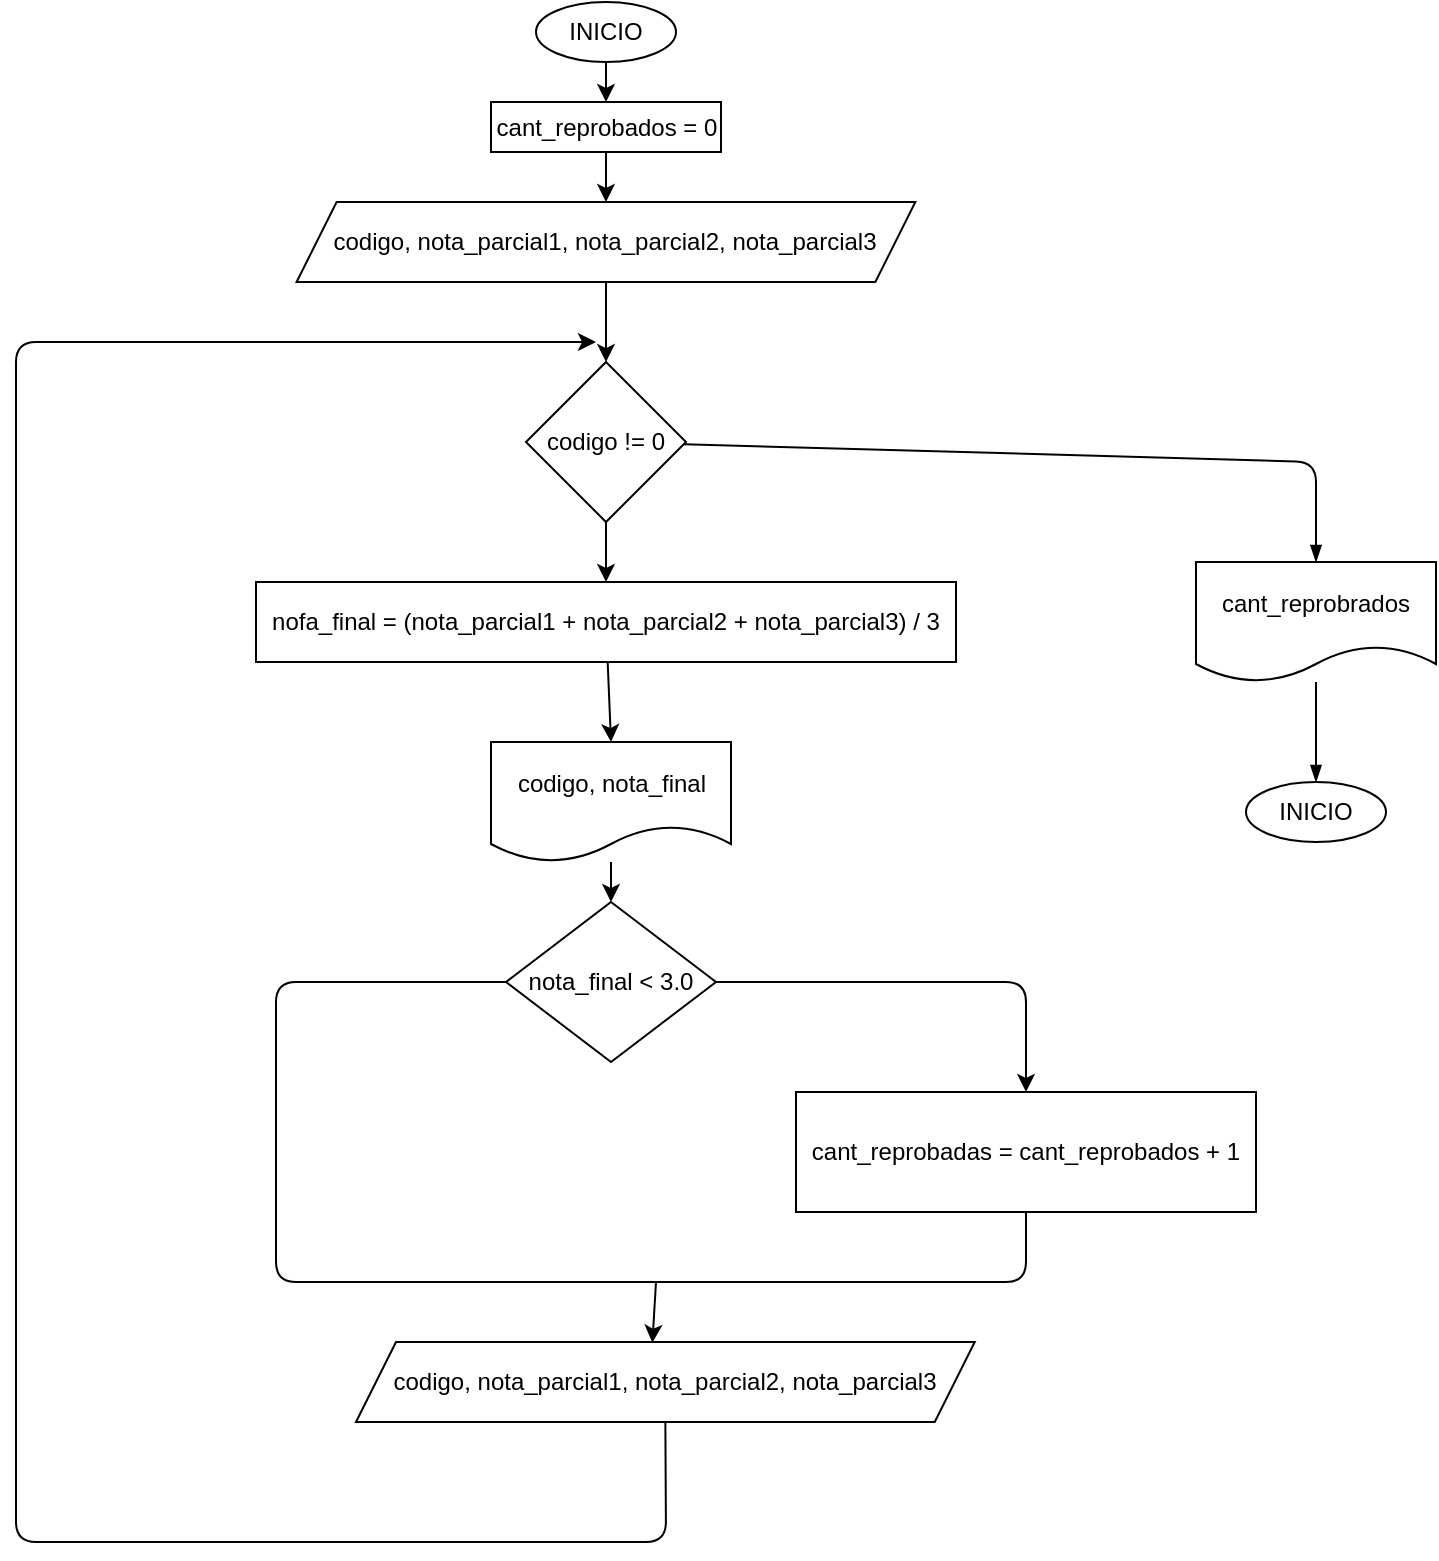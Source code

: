 <mxfile>
    <diagram id="_IeYbaV5PpUlAzIXaECQ" name="Página-1">
        <mxGraphModel dx="1505" dy="476" grid="1" gridSize="10" guides="1" tooltips="1" connect="1" arrows="1" fold="1" page="1" pageScale="1" pageWidth="827" pageHeight="1169" math="0" shadow="0">
            <root>
                <mxCell id="0"/>
                <mxCell id="1" parent="0"/>
                <mxCell id="4" value="" style="edgeStyle=none;html=1;" edge="1" parent="1" source="2" target="3">
                    <mxGeometry relative="1" as="geometry"/>
                </mxCell>
                <mxCell id="2" value="INICIO" style="ellipse;whiteSpace=wrap;html=1;" vertex="1" parent="1">
                    <mxGeometry x="140" y="10" width="70" height="30" as="geometry"/>
                </mxCell>
                <mxCell id="7" style="edgeStyle=none;html=1;" edge="1" parent="1" source="3" target="5">
                    <mxGeometry relative="1" as="geometry"/>
                </mxCell>
                <mxCell id="3" value="cant_reprobados = 0" style="whiteSpace=wrap;html=1;" vertex="1" parent="1">
                    <mxGeometry x="117.5" y="60" width="115" height="25" as="geometry"/>
                </mxCell>
                <mxCell id="9" value="" style="edgeStyle=none;html=1;" edge="1" parent="1" source="5" target="8">
                    <mxGeometry relative="1" as="geometry"/>
                </mxCell>
                <mxCell id="5" value="codigo, nota_parcial1, nota_parcial2, nota_parcial3" style="shape=parallelogram;perimeter=parallelogramPerimeter;whiteSpace=wrap;html=1;fixedSize=1;" vertex="1" parent="1">
                    <mxGeometry x="20.31" y="110" width="309.37" height="40" as="geometry"/>
                </mxCell>
                <mxCell id="11" value="" style="edgeStyle=none;html=1;" edge="1" parent="1" source="8" target="10">
                    <mxGeometry relative="1" as="geometry"/>
                </mxCell>
                <mxCell id="27" style="edgeStyle=none;html=1;entryX=0.5;entryY=0;entryDx=0;entryDy=0;endArrow=blockThin;endFill=1;" edge="1" parent="1" source="8" target="26">
                    <mxGeometry relative="1" as="geometry">
                        <Array as="points">
                            <mxPoint x="530" y="240"/>
                        </Array>
                    </mxGeometry>
                </mxCell>
                <mxCell id="8" value="codigo != 0" style="rhombus;whiteSpace=wrap;html=1;" vertex="1" parent="1">
                    <mxGeometry x="135" y="190" width="80" height="80" as="geometry"/>
                </mxCell>
                <mxCell id="18" style="edgeStyle=none;html=1;entryX=0.5;entryY=0;entryDx=0;entryDy=0;" edge="1" parent="1" source="10" target="12">
                    <mxGeometry relative="1" as="geometry"/>
                </mxCell>
                <mxCell id="10" value="nofa_final = (nota_parcial1 + nota_parcial2 + nota_parcial3) / 3" style="whiteSpace=wrap;html=1;" vertex="1" parent="1">
                    <mxGeometry y="300" width="350" height="40" as="geometry"/>
                </mxCell>
                <mxCell id="16" value="" style="edgeStyle=none;html=1;" edge="1" parent="1" source="12" target="15">
                    <mxGeometry relative="1" as="geometry"/>
                </mxCell>
                <mxCell id="12" value="codigo, nota_final" style="shape=document;whiteSpace=wrap;html=1;boundedLbl=1;" vertex="1" parent="1">
                    <mxGeometry x="117.5" y="380" width="120" height="60" as="geometry"/>
                </mxCell>
                <mxCell id="21" value="" style="edgeStyle=none;html=1;" edge="1" parent="1" source="15" target="20">
                    <mxGeometry relative="1" as="geometry">
                        <Array as="points">
                            <mxPoint x="385" y="500"/>
                        </Array>
                    </mxGeometry>
                </mxCell>
                <mxCell id="22" style="edgeStyle=none;html=1;endArrow=none;endFill=0;" edge="1" parent="1" source="15" target="20">
                    <mxGeometry relative="1" as="geometry">
                        <Array as="points">
                            <mxPoint x="10" y="500"/>
                            <mxPoint x="10" y="650"/>
                            <mxPoint x="385" y="650"/>
                        </Array>
                    </mxGeometry>
                </mxCell>
                <mxCell id="15" value="nota_final &amp;lt; 3.0" style="rhombus;whiteSpace=wrap;html=1;" vertex="1" parent="1">
                    <mxGeometry x="125" y="460" width="105" height="80" as="geometry"/>
                </mxCell>
                <mxCell id="20" value="cant_reprobadas = cant_reprobados + 1" style="whiteSpace=wrap;html=1;" vertex="1" parent="1">
                    <mxGeometry x="270" y="555" width="230" height="60" as="geometry"/>
                </mxCell>
                <mxCell id="23" value="codigo, nota_parcial1, nota_parcial2, nota_parcial3" style="shape=parallelogram;perimeter=parallelogramPerimeter;whiteSpace=wrap;html=1;fixedSize=1;" vertex="1" parent="1">
                    <mxGeometry x="50" y="680" width="309.37" height="40" as="geometry"/>
                </mxCell>
                <mxCell id="24" value="" style="endArrow=classic;html=1;entryX=0.479;entryY=0.009;entryDx=0;entryDy=0;entryPerimeter=0;" edge="1" parent="1" target="23">
                    <mxGeometry width="50" height="50" relative="1" as="geometry">
                        <mxPoint x="200" y="650" as="sourcePoint"/>
                        <mxPoint x="220" y="650" as="targetPoint"/>
                    </mxGeometry>
                </mxCell>
                <mxCell id="25" value="" style="endArrow=classic;html=1;exitX=0.5;exitY=1;exitDx=0;exitDy=0;" edge="1" parent="1" source="23">
                    <mxGeometry width="50" height="50" relative="1" as="geometry">
                        <mxPoint x="200" y="770" as="sourcePoint"/>
                        <mxPoint x="170" y="180" as="targetPoint"/>
                        <Array as="points">
                            <mxPoint x="205" y="780"/>
                            <mxPoint x="-120" y="780"/>
                            <mxPoint x="-120" y="180"/>
                        </Array>
                    </mxGeometry>
                </mxCell>
                <mxCell id="31" style="edgeStyle=none;html=1;entryX=0.5;entryY=0;entryDx=0;entryDy=0;endArrow=blockThin;endFill=1;" edge="1" parent="1" source="26" target="28">
                    <mxGeometry relative="1" as="geometry"/>
                </mxCell>
                <mxCell id="26" value="cant_reprobrados" style="shape=document;whiteSpace=wrap;html=1;boundedLbl=1;" vertex="1" parent="1">
                    <mxGeometry x="470" y="290" width="120" height="60" as="geometry"/>
                </mxCell>
                <mxCell id="28" value="INICIO" style="ellipse;whiteSpace=wrap;html=1;" vertex="1" parent="1">
                    <mxGeometry x="495" y="400" width="70" height="30" as="geometry"/>
                </mxCell>
            </root>
        </mxGraphModel>
    </diagram>
</mxfile>
